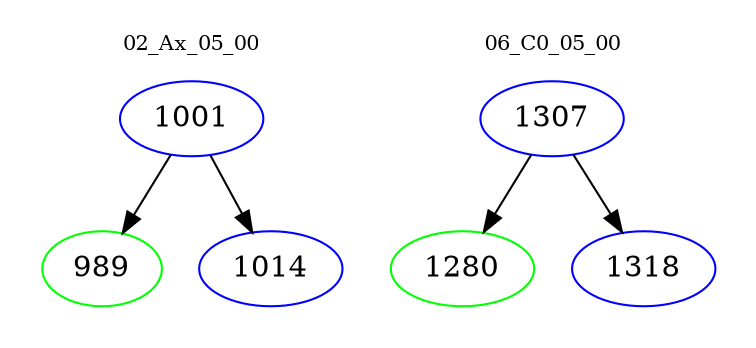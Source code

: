 digraph{
subgraph cluster_0 {
color = white
label = "02_Ax_05_00";
fontsize=10;
T0_1001 [label="1001", color="blue"]
T0_1001 -> T0_989 [color="black"]
T0_989 [label="989", color="green"]
T0_1001 -> T0_1014 [color="black"]
T0_1014 [label="1014", color="blue"]
}
subgraph cluster_1 {
color = white
label = "06_C0_05_00";
fontsize=10;
T1_1307 [label="1307", color="blue"]
T1_1307 -> T1_1280 [color="black"]
T1_1280 [label="1280", color="green"]
T1_1307 -> T1_1318 [color="black"]
T1_1318 [label="1318", color="blue"]
}
}
